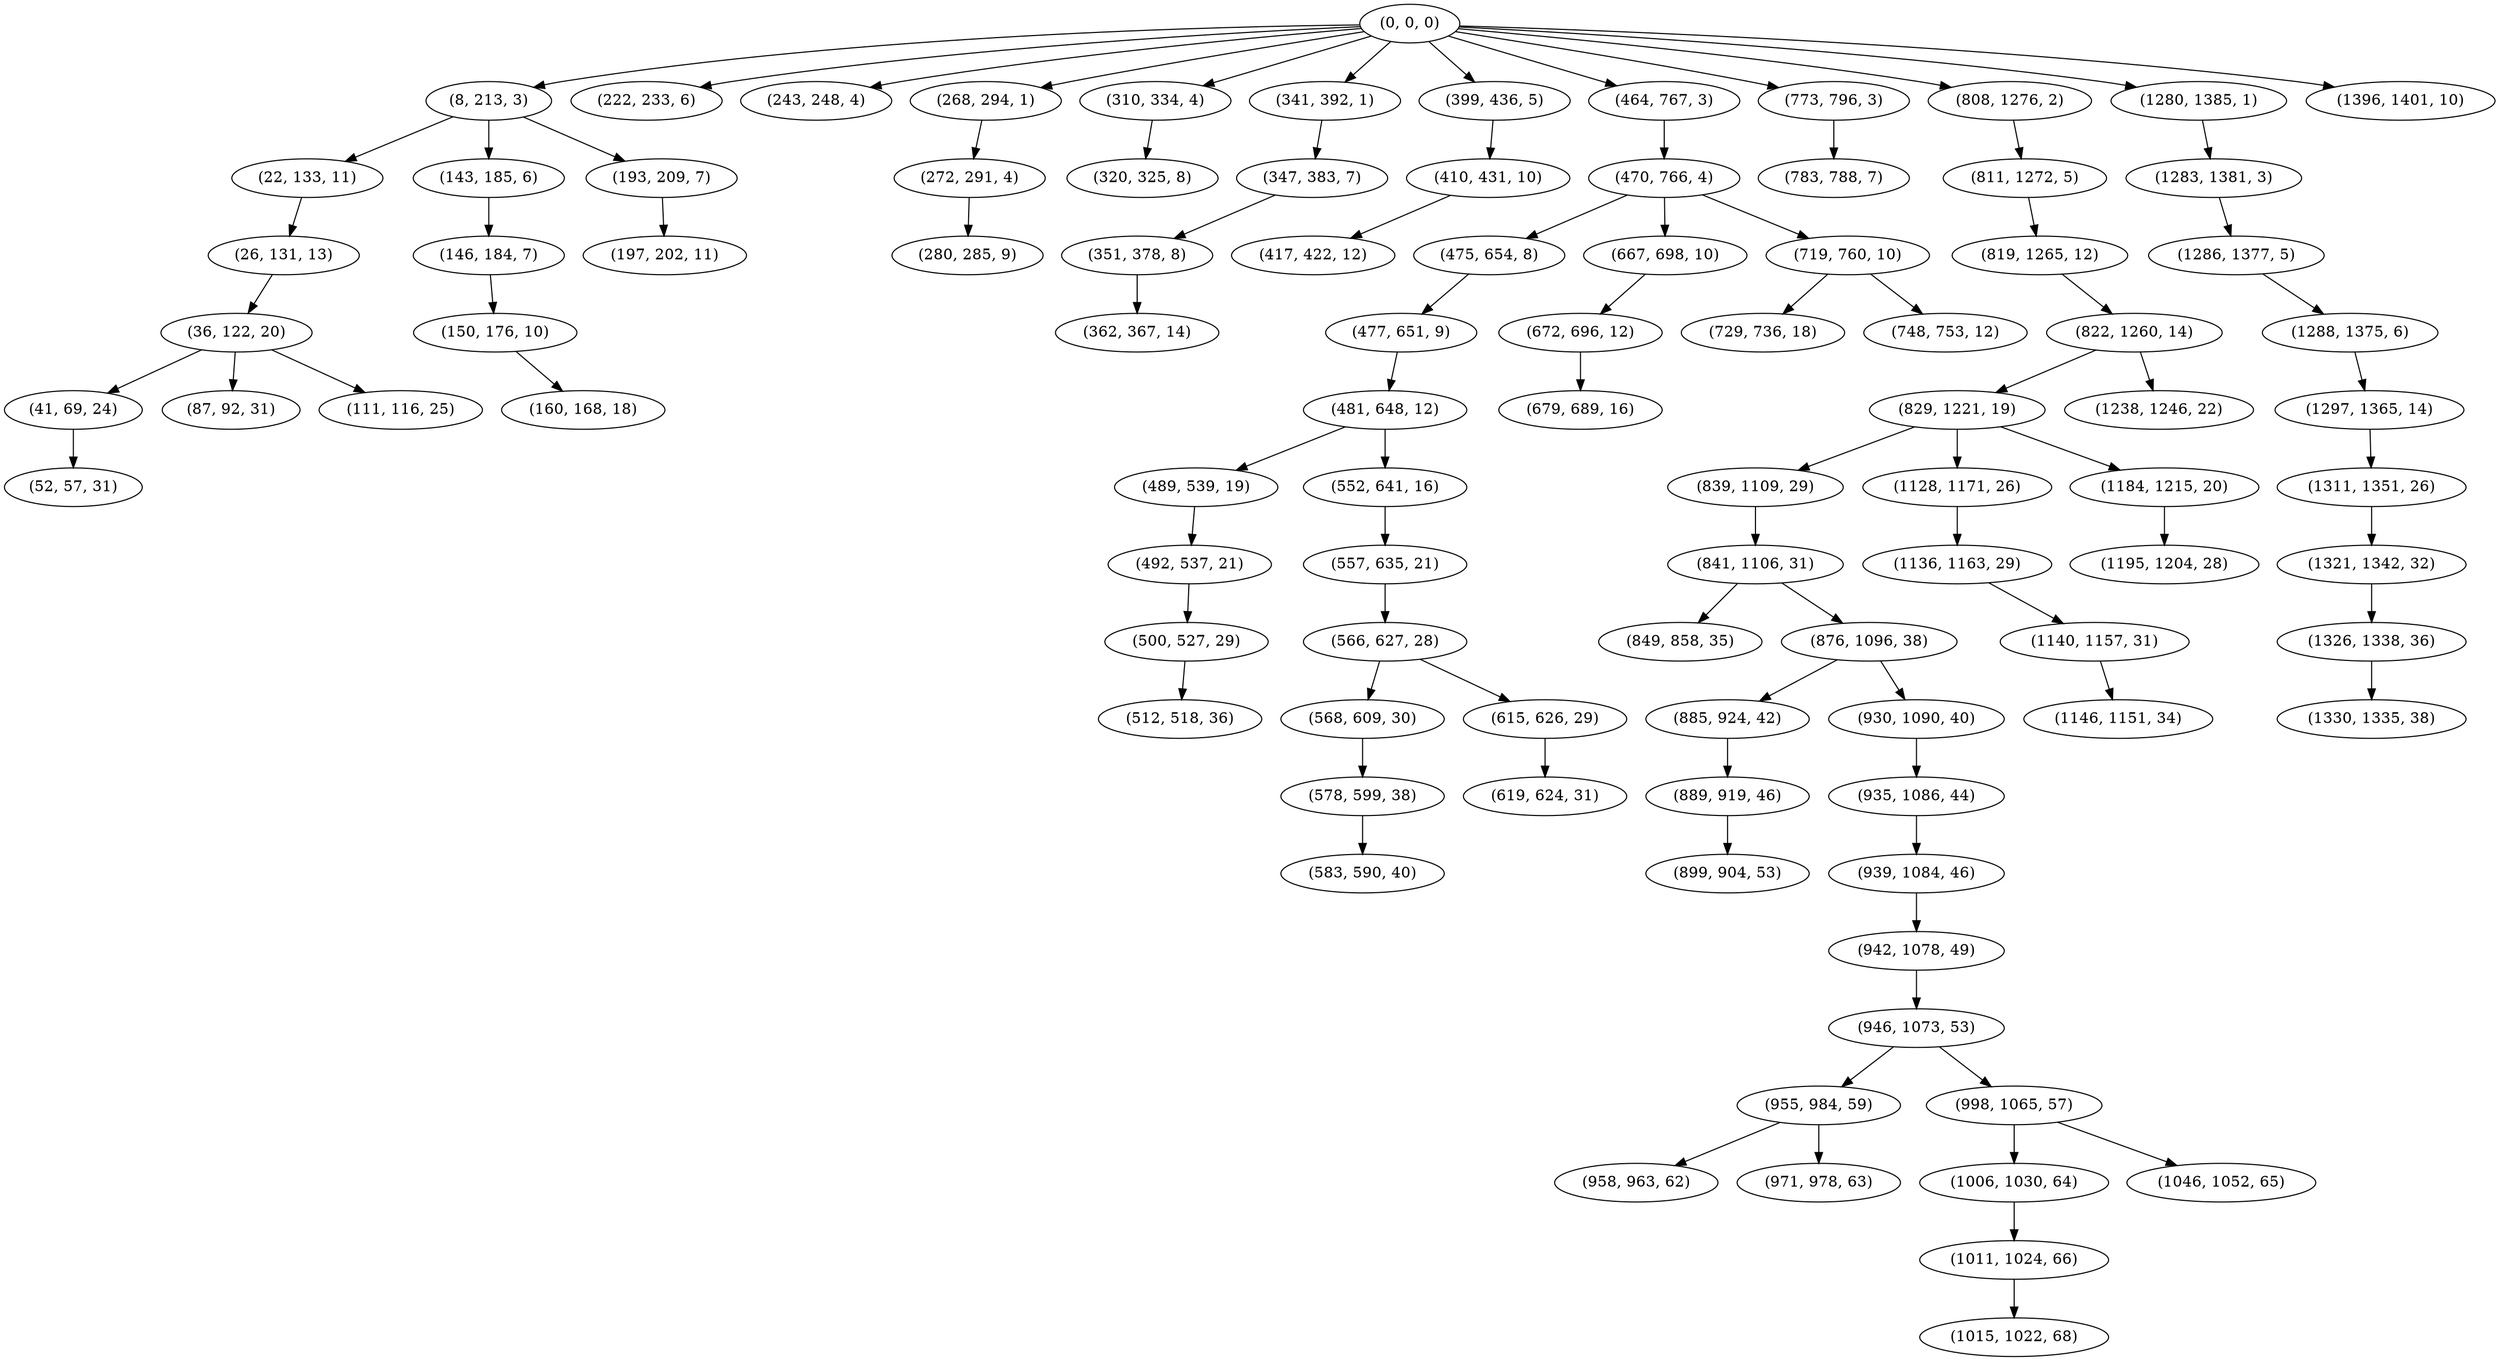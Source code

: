 digraph tree {
    "(0, 0, 0)";
    "(8, 213, 3)";
    "(22, 133, 11)";
    "(26, 131, 13)";
    "(36, 122, 20)";
    "(41, 69, 24)";
    "(52, 57, 31)";
    "(87, 92, 31)";
    "(111, 116, 25)";
    "(143, 185, 6)";
    "(146, 184, 7)";
    "(150, 176, 10)";
    "(160, 168, 18)";
    "(193, 209, 7)";
    "(197, 202, 11)";
    "(222, 233, 6)";
    "(243, 248, 4)";
    "(268, 294, 1)";
    "(272, 291, 4)";
    "(280, 285, 9)";
    "(310, 334, 4)";
    "(320, 325, 8)";
    "(341, 392, 1)";
    "(347, 383, 7)";
    "(351, 378, 8)";
    "(362, 367, 14)";
    "(399, 436, 5)";
    "(410, 431, 10)";
    "(417, 422, 12)";
    "(464, 767, 3)";
    "(470, 766, 4)";
    "(475, 654, 8)";
    "(477, 651, 9)";
    "(481, 648, 12)";
    "(489, 539, 19)";
    "(492, 537, 21)";
    "(500, 527, 29)";
    "(512, 518, 36)";
    "(552, 641, 16)";
    "(557, 635, 21)";
    "(566, 627, 28)";
    "(568, 609, 30)";
    "(578, 599, 38)";
    "(583, 590, 40)";
    "(615, 626, 29)";
    "(619, 624, 31)";
    "(667, 698, 10)";
    "(672, 696, 12)";
    "(679, 689, 16)";
    "(719, 760, 10)";
    "(729, 736, 18)";
    "(748, 753, 12)";
    "(773, 796, 3)";
    "(783, 788, 7)";
    "(808, 1276, 2)";
    "(811, 1272, 5)";
    "(819, 1265, 12)";
    "(822, 1260, 14)";
    "(829, 1221, 19)";
    "(839, 1109, 29)";
    "(841, 1106, 31)";
    "(849, 858, 35)";
    "(876, 1096, 38)";
    "(885, 924, 42)";
    "(889, 919, 46)";
    "(899, 904, 53)";
    "(930, 1090, 40)";
    "(935, 1086, 44)";
    "(939, 1084, 46)";
    "(942, 1078, 49)";
    "(946, 1073, 53)";
    "(955, 984, 59)";
    "(958, 963, 62)";
    "(971, 978, 63)";
    "(998, 1065, 57)";
    "(1006, 1030, 64)";
    "(1011, 1024, 66)";
    "(1015, 1022, 68)";
    "(1046, 1052, 65)";
    "(1128, 1171, 26)";
    "(1136, 1163, 29)";
    "(1140, 1157, 31)";
    "(1146, 1151, 34)";
    "(1184, 1215, 20)";
    "(1195, 1204, 28)";
    "(1238, 1246, 22)";
    "(1280, 1385, 1)";
    "(1283, 1381, 3)";
    "(1286, 1377, 5)";
    "(1288, 1375, 6)";
    "(1297, 1365, 14)";
    "(1311, 1351, 26)";
    "(1321, 1342, 32)";
    "(1326, 1338, 36)";
    "(1330, 1335, 38)";
    "(1396, 1401, 10)";
    "(0, 0, 0)" -> "(8, 213, 3)";
    "(0, 0, 0)" -> "(222, 233, 6)";
    "(0, 0, 0)" -> "(243, 248, 4)";
    "(0, 0, 0)" -> "(268, 294, 1)";
    "(0, 0, 0)" -> "(310, 334, 4)";
    "(0, 0, 0)" -> "(341, 392, 1)";
    "(0, 0, 0)" -> "(399, 436, 5)";
    "(0, 0, 0)" -> "(464, 767, 3)";
    "(0, 0, 0)" -> "(773, 796, 3)";
    "(0, 0, 0)" -> "(808, 1276, 2)";
    "(0, 0, 0)" -> "(1280, 1385, 1)";
    "(0, 0, 0)" -> "(1396, 1401, 10)";
    "(8, 213, 3)" -> "(22, 133, 11)";
    "(8, 213, 3)" -> "(143, 185, 6)";
    "(8, 213, 3)" -> "(193, 209, 7)";
    "(22, 133, 11)" -> "(26, 131, 13)";
    "(26, 131, 13)" -> "(36, 122, 20)";
    "(36, 122, 20)" -> "(41, 69, 24)";
    "(36, 122, 20)" -> "(87, 92, 31)";
    "(36, 122, 20)" -> "(111, 116, 25)";
    "(41, 69, 24)" -> "(52, 57, 31)";
    "(143, 185, 6)" -> "(146, 184, 7)";
    "(146, 184, 7)" -> "(150, 176, 10)";
    "(150, 176, 10)" -> "(160, 168, 18)";
    "(193, 209, 7)" -> "(197, 202, 11)";
    "(268, 294, 1)" -> "(272, 291, 4)";
    "(272, 291, 4)" -> "(280, 285, 9)";
    "(310, 334, 4)" -> "(320, 325, 8)";
    "(341, 392, 1)" -> "(347, 383, 7)";
    "(347, 383, 7)" -> "(351, 378, 8)";
    "(351, 378, 8)" -> "(362, 367, 14)";
    "(399, 436, 5)" -> "(410, 431, 10)";
    "(410, 431, 10)" -> "(417, 422, 12)";
    "(464, 767, 3)" -> "(470, 766, 4)";
    "(470, 766, 4)" -> "(475, 654, 8)";
    "(470, 766, 4)" -> "(667, 698, 10)";
    "(470, 766, 4)" -> "(719, 760, 10)";
    "(475, 654, 8)" -> "(477, 651, 9)";
    "(477, 651, 9)" -> "(481, 648, 12)";
    "(481, 648, 12)" -> "(489, 539, 19)";
    "(481, 648, 12)" -> "(552, 641, 16)";
    "(489, 539, 19)" -> "(492, 537, 21)";
    "(492, 537, 21)" -> "(500, 527, 29)";
    "(500, 527, 29)" -> "(512, 518, 36)";
    "(552, 641, 16)" -> "(557, 635, 21)";
    "(557, 635, 21)" -> "(566, 627, 28)";
    "(566, 627, 28)" -> "(568, 609, 30)";
    "(566, 627, 28)" -> "(615, 626, 29)";
    "(568, 609, 30)" -> "(578, 599, 38)";
    "(578, 599, 38)" -> "(583, 590, 40)";
    "(615, 626, 29)" -> "(619, 624, 31)";
    "(667, 698, 10)" -> "(672, 696, 12)";
    "(672, 696, 12)" -> "(679, 689, 16)";
    "(719, 760, 10)" -> "(729, 736, 18)";
    "(719, 760, 10)" -> "(748, 753, 12)";
    "(773, 796, 3)" -> "(783, 788, 7)";
    "(808, 1276, 2)" -> "(811, 1272, 5)";
    "(811, 1272, 5)" -> "(819, 1265, 12)";
    "(819, 1265, 12)" -> "(822, 1260, 14)";
    "(822, 1260, 14)" -> "(829, 1221, 19)";
    "(822, 1260, 14)" -> "(1238, 1246, 22)";
    "(829, 1221, 19)" -> "(839, 1109, 29)";
    "(829, 1221, 19)" -> "(1128, 1171, 26)";
    "(829, 1221, 19)" -> "(1184, 1215, 20)";
    "(839, 1109, 29)" -> "(841, 1106, 31)";
    "(841, 1106, 31)" -> "(849, 858, 35)";
    "(841, 1106, 31)" -> "(876, 1096, 38)";
    "(876, 1096, 38)" -> "(885, 924, 42)";
    "(876, 1096, 38)" -> "(930, 1090, 40)";
    "(885, 924, 42)" -> "(889, 919, 46)";
    "(889, 919, 46)" -> "(899, 904, 53)";
    "(930, 1090, 40)" -> "(935, 1086, 44)";
    "(935, 1086, 44)" -> "(939, 1084, 46)";
    "(939, 1084, 46)" -> "(942, 1078, 49)";
    "(942, 1078, 49)" -> "(946, 1073, 53)";
    "(946, 1073, 53)" -> "(955, 984, 59)";
    "(946, 1073, 53)" -> "(998, 1065, 57)";
    "(955, 984, 59)" -> "(958, 963, 62)";
    "(955, 984, 59)" -> "(971, 978, 63)";
    "(998, 1065, 57)" -> "(1006, 1030, 64)";
    "(998, 1065, 57)" -> "(1046, 1052, 65)";
    "(1006, 1030, 64)" -> "(1011, 1024, 66)";
    "(1011, 1024, 66)" -> "(1015, 1022, 68)";
    "(1128, 1171, 26)" -> "(1136, 1163, 29)";
    "(1136, 1163, 29)" -> "(1140, 1157, 31)";
    "(1140, 1157, 31)" -> "(1146, 1151, 34)";
    "(1184, 1215, 20)" -> "(1195, 1204, 28)";
    "(1280, 1385, 1)" -> "(1283, 1381, 3)";
    "(1283, 1381, 3)" -> "(1286, 1377, 5)";
    "(1286, 1377, 5)" -> "(1288, 1375, 6)";
    "(1288, 1375, 6)" -> "(1297, 1365, 14)";
    "(1297, 1365, 14)" -> "(1311, 1351, 26)";
    "(1311, 1351, 26)" -> "(1321, 1342, 32)";
    "(1321, 1342, 32)" -> "(1326, 1338, 36)";
    "(1326, 1338, 36)" -> "(1330, 1335, 38)";
}
